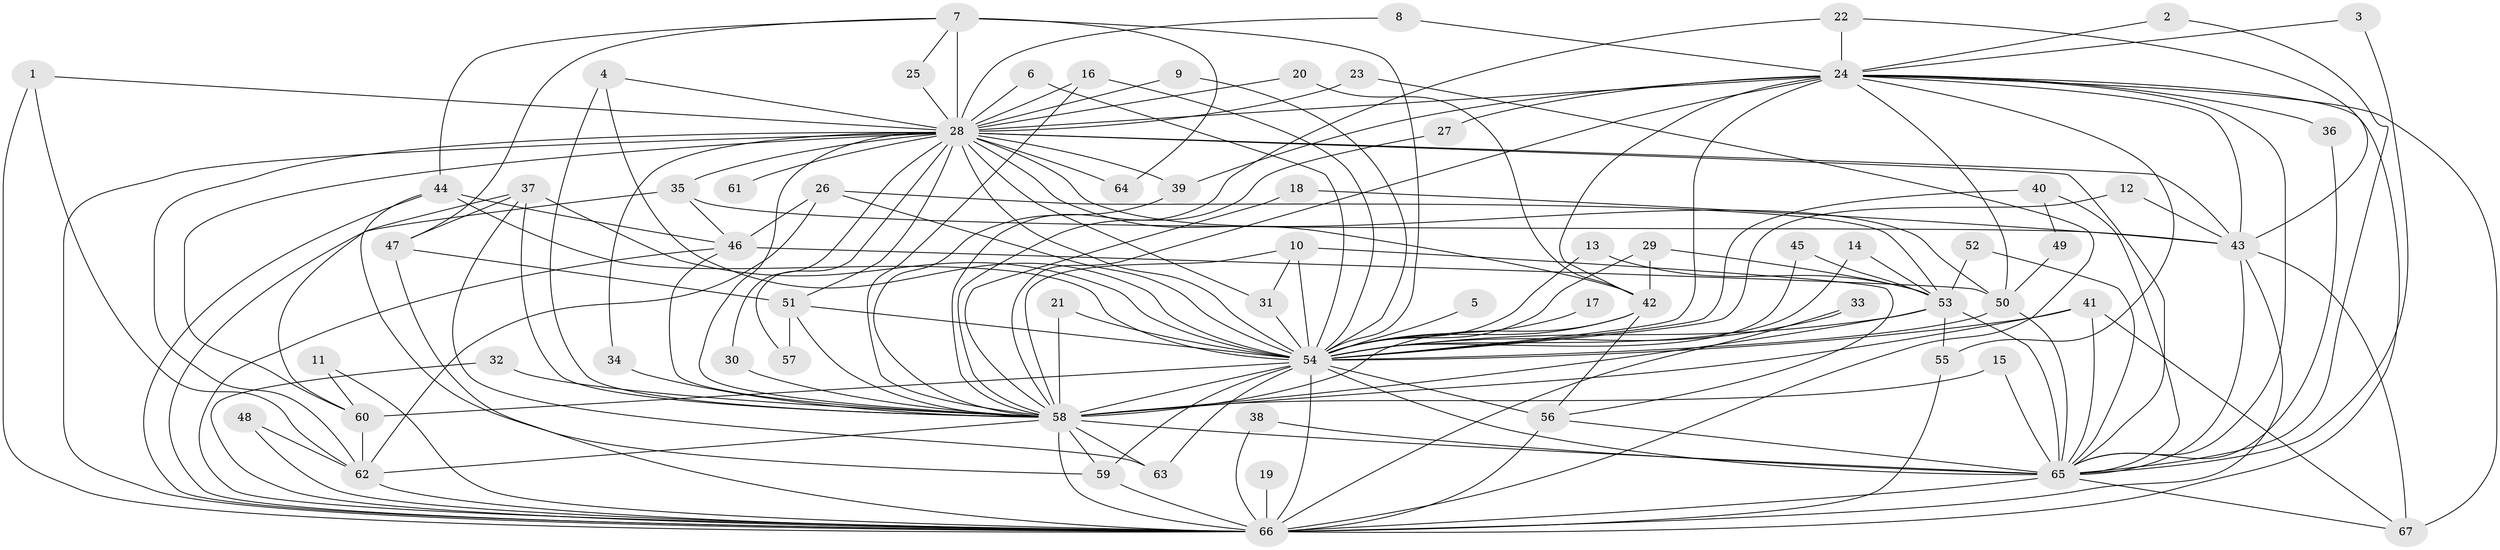 // original degree distribution, {29: 0.007518796992481203, 30: 0.007518796992481203, 24: 0.007518796992481203, 16: 0.015037593984962405, 21: 0.015037593984962405, 12: 0.015037593984962405, 22: 0.007518796992481203, 38: 0.007518796992481203, 4: 0.09022556390977443, 3: 0.21052631578947367, 7: 0.015037593984962405, 5: 0.03007518796992481, 6: 0.015037593984962405, 11: 0.007518796992481203, 2: 0.5413533834586466, 8: 0.007518796992481203}
// Generated by graph-tools (version 1.1) at 2025/49/03/09/25 03:49:29]
// undirected, 67 vertices, 170 edges
graph export_dot {
graph [start="1"]
  node [color=gray90,style=filled];
  1;
  2;
  3;
  4;
  5;
  6;
  7;
  8;
  9;
  10;
  11;
  12;
  13;
  14;
  15;
  16;
  17;
  18;
  19;
  20;
  21;
  22;
  23;
  24;
  25;
  26;
  27;
  28;
  29;
  30;
  31;
  32;
  33;
  34;
  35;
  36;
  37;
  38;
  39;
  40;
  41;
  42;
  43;
  44;
  45;
  46;
  47;
  48;
  49;
  50;
  51;
  52;
  53;
  54;
  55;
  56;
  57;
  58;
  59;
  60;
  61;
  62;
  63;
  64;
  65;
  66;
  67;
  1 -- 28 [weight=1.0];
  1 -- 62 [weight=1.0];
  1 -- 66 [weight=1.0];
  2 -- 24 [weight=1.0];
  2 -- 65 [weight=1.0];
  3 -- 24 [weight=1.0];
  3 -- 65 [weight=1.0];
  4 -- 28 [weight=1.0];
  4 -- 54 [weight=1.0];
  4 -- 58 [weight=1.0];
  5 -- 54 [weight=1.0];
  6 -- 28 [weight=1.0];
  6 -- 54 [weight=1.0];
  7 -- 25 [weight=1.0];
  7 -- 28 [weight=2.0];
  7 -- 44 [weight=1.0];
  7 -- 47 [weight=1.0];
  7 -- 54 [weight=1.0];
  7 -- 64 [weight=1.0];
  8 -- 24 [weight=1.0];
  8 -- 28 [weight=1.0];
  9 -- 28 [weight=1.0];
  9 -- 54 [weight=1.0];
  10 -- 31 [weight=1.0];
  10 -- 54 [weight=2.0];
  10 -- 56 [weight=1.0];
  10 -- 58 [weight=1.0];
  11 -- 60 [weight=1.0];
  11 -- 66 [weight=1.0];
  12 -- 43 [weight=1.0];
  12 -- 54 [weight=1.0];
  13 -- 53 [weight=1.0];
  13 -- 54 [weight=1.0];
  14 -- 53 [weight=1.0];
  14 -- 54 [weight=1.0];
  15 -- 58 [weight=1.0];
  15 -- 65 [weight=1.0];
  16 -- 28 [weight=1.0];
  16 -- 54 [weight=1.0];
  16 -- 58 [weight=1.0];
  17 -- 54 [weight=1.0];
  18 -- 43 [weight=1.0];
  18 -- 58 [weight=1.0];
  19 -- 66 [weight=2.0];
  20 -- 28 [weight=1.0];
  20 -- 42 [weight=1.0];
  21 -- 54 [weight=1.0];
  21 -- 58 [weight=1.0];
  22 -- 24 [weight=1.0];
  22 -- 43 [weight=1.0];
  22 -- 58 [weight=1.0];
  23 -- 28 [weight=1.0];
  23 -- 66 [weight=2.0];
  24 -- 27 [weight=1.0];
  24 -- 28 [weight=1.0];
  24 -- 36 [weight=1.0];
  24 -- 39 [weight=1.0];
  24 -- 42 [weight=1.0];
  24 -- 43 [weight=1.0];
  24 -- 50 [weight=1.0];
  24 -- 54 [weight=3.0];
  24 -- 55 [weight=1.0];
  24 -- 58 [weight=2.0];
  24 -- 65 [weight=1.0];
  24 -- 66 [weight=2.0];
  24 -- 67 [weight=1.0];
  25 -- 28 [weight=1.0];
  26 -- 46 [weight=1.0];
  26 -- 53 [weight=1.0];
  26 -- 54 [weight=1.0];
  26 -- 62 [weight=1.0];
  27 -- 58 [weight=1.0];
  28 -- 30 [weight=1.0];
  28 -- 31 [weight=1.0];
  28 -- 34 [weight=1.0];
  28 -- 35 [weight=1.0];
  28 -- 39 [weight=1.0];
  28 -- 42 [weight=1.0];
  28 -- 43 [weight=2.0];
  28 -- 50 [weight=1.0];
  28 -- 51 [weight=1.0];
  28 -- 54 [weight=4.0];
  28 -- 57 [weight=1.0];
  28 -- 58 [weight=2.0];
  28 -- 60 [weight=1.0];
  28 -- 61 [weight=2.0];
  28 -- 62 [weight=1.0];
  28 -- 64 [weight=1.0];
  28 -- 65 [weight=1.0];
  28 -- 66 [weight=3.0];
  29 -- 42 [weight=1.0];
  29 -- 53 [weight=1.0];
  29 -- 54 [weight=1.0];
  30 -- 58 [weight=1.0];
  31 -- 54 [weight=1.0];
  32 -- 58 [weight=1.0];
  32 -- 66 [weight=1.0];
  33 -- 54 [weight=1.0];
  33 -- 66 [weight=1.0];
  34 -- 58 [weight=1.0];
  35 -- 43 [weight=1.0];
  35 -- 46 [weight=1.0];
  35 -- 66 [weight=1.0];
  36 -- 65 [weight=1.0];
  37 -- 47 [weight=1.0];
  37 -- 54 [weight=2.0];
  37 -- 58 [weight=2.0];
  37 -- 60 [weight=1.0];
  37 -- 63 [weight=1.0];
  38 -- 65 [weight=1.0];
  38 -- 66 [weight=1.0];
  39 -- 58 [weight=1.0];
  40 -- 49 [weight=1.0];
  40 -- 54 [weight=3.0];
  40 -- 65 [weight=1.0];
  41 -- 54 [weight=1.0];
  41 -- 58 [weight=1.0];
  41 -- 65 [weight=1.0];
  41 -- 67 [weight=1.0];
  42 -- 54 [weight=2.0];
  42 -- 56 [weight=1.0];
  42 -- 58 [weight=1.0];
  43 -- 65 [weight=1.0];
  43 -- 66 [weight=1.0];
  43 -- 67 [weight=1.0];
  44 -- 46 [weight=1.0];
  44 -- 54 [weight=2.0];
  44 -- 59 [weight=1.0];
  44 -- 66 [weight=1.0];
  45 -- 53 [weight=1.0];
  45 -- 54 [weight=2.0];
  46 -- 50 [weight=1.0];
  46 -- 58 [weight=1.0];
  46 -- 66 [weight=1.0];
  47 -- 51 [weight=1.0];
  47 -- 66 [weight=1.0];
  48 -- 62 [weight=1.0];
  48 -- 66 [weight=1.0];
  49 -- 50 [weight=1.0];
  50 -- 54 [weight=1.0];
  50 -- 65 [weight=1.0];
  51 -- 54 [weight=2.0];
  51 -- 57 [weight=1.0];
  51 -- 58 [weight=2.0];
  52 -- 53 [weight=1.0];
  52 -- 65 [weight=1.0];
  53 -- 54 [weight=1.0];
  53 -- 55 [weight=1.0];
  53 -- 58 [weight=2.0];
  53 -- 65 [weight=1.0];
  54 -- 56 [weight=1.0];
  54 -- 58 [weight=7.0];
  54 -- 59 [weight=1.0];
  54 -- 60 [weight=1.0];
  54 -- 63 [weight=1.0];
  54 -- 65 [weight=3.0];
  54 -- 66 [weight=6.0];
  55 -- 66 [weight=1.0];
  56 -- 65 [weight=1.0];
  56 -- 66 [weight=2.0];
  58 -- 59 [weight=2.0];
  58 -- 62 [weight=1.0];
  58 -- 63 [weight=1.0];
  58 -- 65 [weight=2.0];
  58 -- 66 [weight=4.0];
  59 -- 66 [weight=1.0];
  60 -- 62 [weight=1.0];
  62 -- 66 [weight=1.0];
  65 -- 66 [weight=2.0];
  65 -- 67 [weight=1.0];
}
